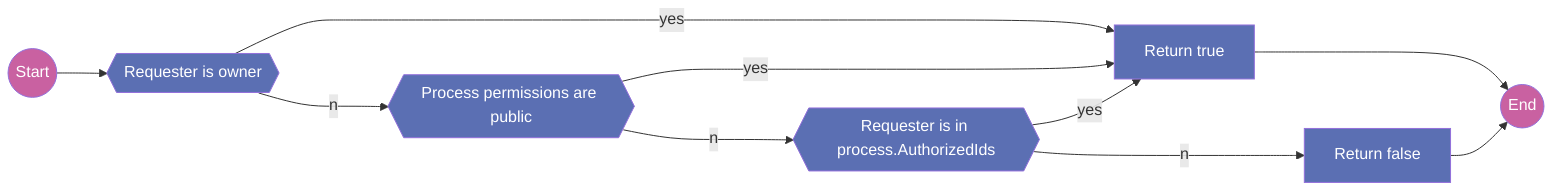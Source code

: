 graph LR

start((Start))
q1{{Requester is owner}}
q2{{Process permissions are public}}
q3{{Requester is in process.AuthorizedIds}}
ret1[Return true]
ret2[Return false]
End1((End))

start --> q1
q1 --yes--> ret1
q1 --no--> q2
q2 --yes--> ret1
q2 --no--> q3
q3 --yes--> ret1
q3 --no--> ret2
ret2 --> End1
ret1 --> End1

classDef default fill:#5b6fb3,color:#ffffff;
classDef startEnd fill:#C961A1,color:#ffffff;
class start,End1 startEnd;